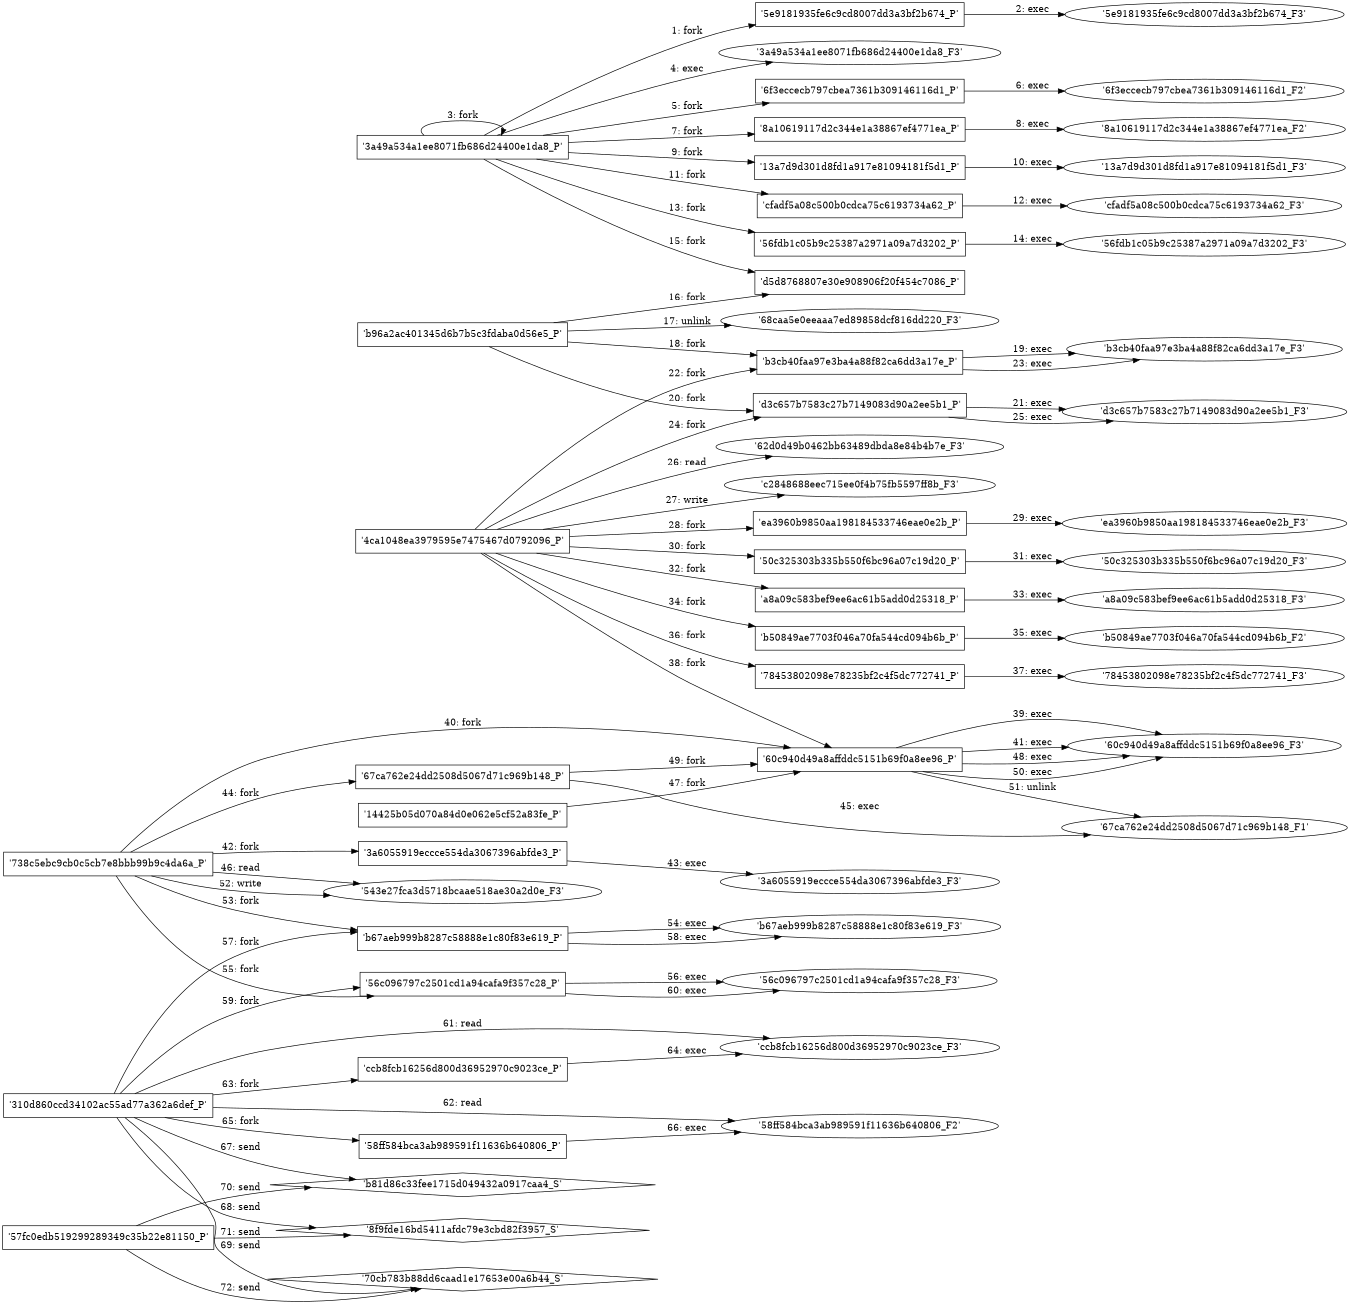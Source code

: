 digraph "D:\Learning\Paper\apt\基于CTI的攻击预警\Dataset\攻击图\ASGfromALLCTI\Threat Roundup for February 12 to February 19.dot" {
rankdir="LR"
size="9"
fixedsize="false"
splines="true"
nodesep=0.3
ranksep=0
fontsize=10
overlap="scalexy"
engine= "neato"
	"'3a49a534a1ee8071fb686d24400e1da8_P'" [node_type=Process shape=box]
	"'5e9181935fe6c9cd8007dd3a3bf2b674_P'" [node_type=Process shape=box]
	"'3a49a534a1ee8071fb686d24400e1da8_P'" -> "'5e9181935fe6c9cd8007dd3a3bf2b674_P'" [label="1: fork"]
	"'5e9181935fe6c9cd8007dd3a3bf2b674_P'" [node_type=Process shape=box]
	"'5e9181935fe6c9cd8007dd3a3bf2b674_F3'" [node_type=File shape=ellipse]
	"'5e9181935fe6c9cd8007dd3a3bf2b674_P'" -> "'5e9181935fe6c9cd8007dd3a3bf2b674_F3'" [label="2: exec"]
	"'3a49a534a1ee8071fb686d24400e1da8_P'" [node_type=Process shape=box]
	"'3a49a534a1ee8071fb686d24400e1da8_P'" [node_type=Process shape=box]
	"'3a49a534a1ee8071fb686d24400e1da8_P'" -> "'3a49a534a1ee8071fb686d24400e1da8_P'" [label="3: fork"]
	"'3a49a534a1ee8071fb686d24400e1da8_P'" [node_type=Process shape=box]
	"'3a49a534a1ee8071fb686d24400e1da8_F3'" [node_type=File shape=ellipse]
	"'3a49a534a1ee8071fb686d24400e1da8_P'" -> "'3a49a534a1ee8071fb686d24400e1da8_F3'" [label="4: exec"]
	"'3a49a534a1ee8071fb686d24400e1da8_P'" [node_type=Process shape=box]
	"'6f3eccecb797cbea7361b309146116d1_P'" [node_type=Process shape=box]
	"'3a49a534a1ee8071fb686d24400e1da8_P'" -> "'6f3eccecb797cbea7361b309146116d1_P'" [label="5: fork"]
	"'6f3eccecb797cbea7361b309146116d1_P'" [node_type=Process shape=box]
	"'6f3eccecb797cbea7361b309146116d1_F2'" [node_type=File shape=ellipse]
	"'6f3eccecb797cbea7361b309146116d1_P'" -> "'6f3eccecb797cbea7361b309146116d1_F2'" [label="6: exec"]
	"'3a49a534a1ee8071fb686d24400e1da8_P'" [node_type=Process shape=box]
	"'8a10619117d2c344e1a38867ef4771ea_P'" [node_type=Process shape=box]
	"'3a49a534a1ee8071fb686d24400e1da8_P'" -> "'8a10619117d2c344e1a38867ef4771ea_P'" [label="7: fork"]
	"'8a10619117d2c344e1a38867ef4771ea_P'" [node_type=Process shape=box]
	"'8a10619117d2c344e1a38867ef4771ea_F2'" [node_type=File shape=ellipse]
	"'8a10619117d2c344e1a38867ef4771ea_P'" -> "'8a10619117d2c344e1a38867ef4771ea_F2'" [label="8: exec"]
	"'3a49a534a1ee8071fb686d24400e1da8_P'" [node_type=Process shape=box]
	"'13a7d9d301d8fd1a917e81094181f5d1_P'" [node_type=Process shape=box]
	"'3a49a534a1ee8071fb686d24400e1da8_P'" -> "'13a7d9d301d8fd1a917e81094181f5d1_P'" [label="9: fork"]
	"'13a7d9d301d8fd1a917e81094181f5d1_P'" [node_type=Process shape=box]
	"'13a7d9d301d8fd1a917e81094181f5d1_F3'" [node_type=File shape=ellipse]
	"'13a7d9d301d8fd1a917e81094181f5d1_P'" -> "'13a7d9d301d8fd1a917e81094181f5d1_F3'" [label="10: exec"]
	"'3a49a534a1ee8071fb686d24400e1da8_P'" [node_type=Process shape=box]
	"'cfadf5a08c500b0cdca75c6193734a62_P'" [node_type=Process shape=box]
	"'3a49a534a1ee8071fb686d24400e1da8_P'" -> "'cfadf5a08c500b0cdca75c6193734a62_P'" [label="11: fork"]
	"'cfadf5a08c500b0cdca75c6193734a62_P'" [node_type=Process shape=box]
	"'cfadf5a08c500b0cdca75c6193734a62_F3'" [node_type=File shape=ellipse]
	"'cfadf5a08c500b0cdca75c6193734a62_P'" -> "'cfadf5a08c500b0cdca75c6193734a62_F3'" [label="12: exec"]
	"'3a49a534a1ee8071fb686d24400e1da8_P'" [node_type=Process shape=box]
	"'56fdb1c05b9c25387a2971a09a7d3202_P'" [node_type=Process shape=box]
	"'3a49a534a1ee8071fb686d24400e1da8_P'" -> "'56fdb1c05b9c25387a2971a09a7d3202_P'" [label="13: fork"]
	"'56fdb1c05b9c25387a2971a09a7d3202_P'" [node_type=Process shape=box]
	"'56fdb1c05b9c25387a2971a09a7d3202_F3'" [node_type=File shape=ellipse]
	"'56fdb1c05b9c25387a2971a09a7d3202_P'" -> "'56fdb1c05b9c25387a2971a09a7d3202_F3'" [label="14: exec"]
	"'3a49a534a1ee8071fb686d24400e1da8_P'" [node_type=Process shape=box]
	"'d5d8768807e30e908906f20f454c7086_P'" [node_type=Process shape=box]
	"'3a49a534a1ee8071fb686d24400e1da8_P'" -> "'d5d8768807e30e908906f20f454c7086_P'" [label="15: fork"]
	"'b96a2ac401345d6b7b5c3fdaba0d56e5_P'" [node_type=Process shape=box]
	"'d5d8768807e30e908906f20f454c7086_P'" [node_type=Process shape=box]
	"'b96a2ac401345d6b7b5c3fdaba0d56e5_P'" -> "'d5d8768807e30e908906f20f454c7086_P'" [label="16: fork"]
	"'68caa5e0eeaaa7ed89858dcf816dd220_F3'" [node_type=file shape=ellipse]
	"'b96a2ac401345d6b7b5c3fdaba0d56e5_P'" [node_type=Process shape=box]
	"'b96a2ac401345d6b7b5c3fdaba0d56e5_P'" -> "'68caa5e0eeaaa7ed89858dcf816dd220_F3'" [label="17: unlink"]
	"'b96a2ac401345d6b7b5c3fdaba0d56e5_P'" [node_type=Process shape=box]
	"'b3cb40faa97e3ba4a88f82ca6dd3a17e_P'" [node_type=Process shape=box]
	"'b96a2ac401345d6b7b5c3fdaba0d56e5_P'" -> "'b3cb40faa97e3ba4a88f82ca6dd3a17e_P'" [label="18: fork"]
	"'b3cb40faa97e3ba4a88f82ca6dd3a17e_P'" [node_type=Process shape=box]
	"'b3cb40faa97e3ba4a88f82ca6dd3a17e_F3'" [node_type=File shape=ellipse]
	"'b3cb40faa97e3ba4a88f82ca6dd3a17e_P'" -> "'b3cb40faa97e3ba4a88f82ca6dd3a17e_F3'" [label="19: exec"]
	"'b96a2ac401345d6b7b5c3fdaba0d56e5_P'" [node_type=Process shape=box]
	"'d3c657b7583c27b7149083d90a2ee5b1_P'" [node_type=Process shape=box]
	"'b96a2ac401345d6b7b5c3fdaba0d56e5_P'" -> "'d3c657b7583c27b7149083d90a2ee5b1_P'" [label="20: fork"]
	"'d3c657b7583c27b7149083d90a2ee5b1_P'" [node_type=Process shape=box]
	"'d3c657b7583c27b7149083d90a2ee5b1_F3'" [node_type=File shape=ellipse]
	"'d3c657b7583c27b7149083d90a2ee5b1_P'" -> "'d3c657b7583c27b7149083d90a2ee5b1_F3'" [label="21: exec"]
	"'4ca1048ea3979595e7475467d0792096_P'" [node_type=Process shape=box]
	"'b3cb40faa97e3ba4a88f82ca6dd3a17e_P'" [node_type=Process shape=box]
	"'4ca1048ea3979595e7475467d0792096_P'" -> "'b3cb40faa97e3ba4a88f82ca6dd3a17e_P'" [label="22: fork"]
	"'b3cb40faa97e3ba4a88f82ca6dd3a17e_P'" [node_type=Process shape=box]
	"'b3cb40faa97e3ba4a88f82ca6dd3a17e_F3'" [node_type=File shape=ellipse]
	"'b3cb40faa97e3ba4a88f82ca6dd3a17e_P'" -> "'b3cb40faa97e3ba4a88f82ca6dd3a17e_F3'" [label="23: exec"]
	"'4ca1048ea3979595e7475467d0792096_P'" [node_type=Process shape=box]
	"'d3c657b7583c27b7149083d90a2ee5b1_P'" [node_type=Process shape=box]
	"'4ca1048ea3979595e7475467d0792096_P'" -> "'d3c657b7583c27b7149083d90a2ee5b1_P'" [label="24: fork"]
	"'d3c657b7583c27b7149083d90a2ee5b1_P'" [node_type=Process shape=box]
	"'d3c657b7583c27b7149083d90a2ee5b1_F3'" [node_type=File shape=ellipse]
	"'d3c657b7583c27b7149083d90a2ee5b1_P'" -> "'d3c657b7583c27b7149083d90a2ee5b1_F3'" [label="25: exec"]
	"'62d0d49b0462bb63489dbda8e84b4b7e_F3'" [node_type=file shape=ellipse]
	"'4ca1048ea3979595e7475467d0792096_P'" [node_type=Process shape=box]
	"'4ca1048ea3979595e7475467d0792096_P'" -> "'62d0d49b0462bb63489dbda8e84b4b7e_F3'" [label="26: read"]
	"'c2848688eec715ee0f4b75fb5597ff8b_F3'" [node_type=file shape=ellipse]
	"'4ca1048ea3979595e7475467d0792096_P'" [node_type=Process shape=box]
	"'4ca1048ea3979595e7475467d0792096_P'" -> "'c2848688eec715ee0f4b75fb5597ff8b_F3'" [label="27: write"]
	"'4ca1048ea3979595e7475467d0792096_P'" [node_type=Process shape=box]
	"'ea3960b9850aa198184533746eae0e2b_P'" [node_type=Process shape=box]
	"'4ca1048ea3979595e7475467d0792096_P'" -> "'ea3960b9850aa198184533746eae0e2b_P'" [label="28: fork"]
	"'ea3960b9850aa198184533746eae0e2b_P'" [node_type=Process shape=box]
	"'ea3960b9850aa198184533746eae0e2b_F3'" [node_type=File shape=ellipse]
	"'ea3960b9850aa198184533746eae0e2b_P'" -> "'ea3960b9850aa198184533746eae0e2b_F3'" [label="29: exec"]
	"'4ca1048ea3979595e7475467d0792096_P'" [node_type=Process shape=box]
	"'50c325303b335b550f6bc96a07c19d20_P'" [node_type=Process shape=box]
	"'4ca1048ea3979595e7475467d0792096_P'" -> "'50c325303b335b550f6bc96a07c19d20_P'" [label="30: fork"]
	"'50c325303b335b550f6bc96a07c19d20_P'" [node_type=Process shape=box]
	"'50c325303b335b550f6bc96a07c19d20_F3'" [node_type=File shape=ellipse]
	"'50c325303b335b550f6bc96a07c19d20_P'" -> "'50c325303b335b550f6bc96a07c19d20_F3'" [label="31: exec"]
	"'4ca1048ea3979595e7475467d0792096_P'" [node_type=Process shape=box]
	"'a8a09c583bef9ee6ac61b5add0d25318_P'" [node_type=Process shape=box]
	"'4ca1048ea3979595e7475467d0792096_P'" -> "'a8a09c583bef9ee6ac61b5add0d25318_P'" [label="32: fork"]
	"'a8a09c583bef9ee6ac61b5add0d25318_P'" [node_type=Process shape=box]
	"'a8a09c583bef9ee6ac61b5add0d25318_F3'" [node_type=File shape=ellipse]
	"'a8a09c583bef9ee6ac61b5add0d25318_P'" -> "'a8a09c583bef9ee6ac61b5add0d25318_F3'" [label="33: exec"]
	"'4ca1048ea3979595e7475467d0792096_P'" [node_type=Process shape=box]
	"'b50849ae7703f046a70fa544cd094b6b_P'" [node_type=Process shape=box]
	"'4ca1048ea3979595e7475467d0792096_P'" -> "'b50849ae7703f046a70fa544cd094b6b_P'" [label="34: fork"]
	"'b50849ae7703f046a70fa544cd094b6b_P'" [node_type=Process shape=box]
	"'b50849ae7703f046a70fa544cd094b6b_F2'" [node_type=File shape=ellipse]
	"'b50849ae7703f046a70fa544cd094b6b_P'" -> "'b50849ae7703f046a70fa544cd094b6b_F2'" [label="35: exec"]
	"'4ca1048ea3979595e7475467d0792096_P'" [node_type=Process shape=box]
	"'78453802098e78235bf2c4f5dc772741_P'" [node_type=Process shape=box]
	"'4ca1048ea3979595e7475467d0792096_P'" -> "'78453802098e78235bf2c4f5dc772741_P'" [label="36: fork"]
	"'78453802098e78235bf2c4f5dc772741_P'" [node_type=Process shape=box]
	"'78453802098e78235bf2c4f5dc772741_F3'" [node_type=File shape=ellipse]
	"'78453802098e78235bf2c4f5dc772741_P'" -> "'78453802098e78235bf2c4f5dc772741_F3'" [label="37: exec"]
	"'4ca1048ea3979595e7475467d0792096_P'" [node_type=Process shape=box]
	"'60c940d49a8affddc5151b69f0a8ee96_P'" [node_type=Process shape=box]
	"'4ca1048ea3979595e7475467d0792096_P'" -> "'60c940d49a8affddc5151b69f0a8ee96_P'" [label="38: fork"]
	"'60c940d49a8affddc5151b69f0a8ee96_P'" [node_type=Process shape=box]
	"'60c940d49a8affddc5151b69f0a8ee96_F3'" [node_type=File shape=ellipse]
	"'60c940d49a8affddc5151b69f0a8ee96_P'" -> "'60c940d49a8affddc5151b69f0a8ee96_F3'" [label="39: exec"]
	"'738c5ebc9cb0c5cb7e8bbb99b9c4da6a_P'" [node_type=Process shape=box]
	"'60c940d49a8affddc5151b69f0a8ee96_P'" [node_type=Process shape=box]
	"'738c5ebc9cb0c5cb7e8bbb99b9c4da6a_P'" -> "'60c940d49a8affddc5151b69f0a8ee96_P'" [label="40: fork"]
	"'60c940d49a8affddc5151b69f0a8ee96_P'" [node_type=Process shape=box]
	"'60c940d49a8affddc5151b69f0a8ee96_F3'" [node_type=File shape=ellipse]
	"'60c940d49a8affddc5151b69f0a8ee96_P'" -> "'60c940d49a8affddc5151b69f0a8ee96_F3'" [label="41: exec"]
	"'738c5ebc9cb0c5cb7e8bbb99b9c4da6a_P'" [node_type=Process shape=box]
	"'3a6055919eccce554da3067396abfde3_P'" [node_type=Process shape=box]
	"'738c5ebc9cb0c5cb7e8bbb99b9c4da6a_P'" -> "'3a6055919eccce554da3067396abfde3_P'" [label="42: fork"]
	"'3a6055919eccce554da3067396abfde3_P'" [node_type=Process shape=box]
	"'3a6055919eccce554da3067396abfde3_F3'" [node_type=File shape=ellipse]
	"'3a6055919eccce554da3067396abfde3_P'" -> "'3a6055919eccce554da3067396abfde3_F3'" [label="43: exec"]
	"'738c5ebc9cb0c5cb7e8bbb99b9c4da6a_P'" [node_type=Process shape=box]
	"'67ca762e24dd2508d5067d71c969b148_P'" [node_type=Process shape=box]
	"'738c5ebc9cb0c5cb7e8bbb99b9c4da6a_P'" -> "'67ca762e24dd2508d5067d71c969b148_P'" [label="44: fork"]
	"'67ca762e24dd2508d5067d71c969b148_P'" [node_type=Process shape=box]
	"'67ca762e24dd2508d5067d71c969b148_F1'" [node_type=File shape=ellipse]
	"'67ca762e24dd2508d5067d71c969b148_P'" -> "'67ca762e24dd2508d5067d71c969b148_F1'" [label="45: exec"]
	"'543e27fca3d5718bcaae518ae30a2d0e_F3'" [node_type=file shape=ellipse]
	"'738c5ebc9cb0c5cb7e8bbb99b9c4da6a_P'" [node_type=Process shape=box]
	"'738c5ebc9cb0c5cb7e8bbb99b9c4da6a_P'" -> "'543e27fca3d5718bcaae518ae30a2d0e_F3'" [label="46: read"]
	"'14425b05d070a84d0e062e5cf52a83fe_P'" [node_type=Process shape=box]
	"'60c940d49a8affddc5151b69f0a8ee96_P'" [node_type=Process shape=box]
	"'14425b05d070a84d0e062e5cf52a83fe_P'" -> "'60c940d49a8affddc5151b69f0a8ee96_P'" [label="47: fork"]
	"'60c940d49a8affddc5151b69f0a8ee96_P'" [node_type=Process shape=box]
	"'60c940d49a8affddc5151b69f0a8ee96_F3'" [node_type=File shape=ellipse]
	"'60c940d49a8affddc5151b69f0a8ee96_P'" -> "'60c940d49a8affddc5151b69f0a8ee96_F3'" [label="48: exec"]
	"'67ca762e24dd2508d5067d71c969b148_P'" [node_type=Process shape=box]
	"'60c940d49a8affddc5151b69f0a8ee96_P'" [node_type=Process shape=box]
	"'67ca762e24dd2508d5067d71c969b148_P'" -> "'60c940d49a8affddc5151b69f0a8ee96_P'" [label="49: fork"]
	"'60c940d49a8affddc5151b69f0a8ee96_P'" [node_type=Process shape=box]
	"'60c940d49a8affddc5151b69f0a8ee96_F3'" [node_type=File shape=ellipse]
	"'60c940d49a8affddc5151b69f0a8ee96_P'" -> "'60c940d49a8affddc5151b69f0a8ee96_F3'" [label="50: exec"]
	"'67ca762e24dd2508d5067d71c969b148_F1'" [node_type=file shape=ellipse]
	"'60c940d49a8affddc5151b69f0a8ee96_P'" [node_type=Process shape=box]
	"'60c940d49a8affddc5151b69f0a8ee96_P'" -> "'67ca762e24dd2508d5067d71c969b148_F1'" [label="51: unlink"]
	"'543e27fca3d5718bcaae518ae30a2d0e_F3'" [node_type=file shape=ellipse]
	"'738c5ebc9cb0c5cb7e8bbb99b9c4da6a_P'" [node_type=Process shape=box]
	"'738c5ebc9cb0c5cb7e8bbb99b9c4da6a_P'" -> "'543e27fca3d5718bcaae518ae30a2d0e_F3'" [label="52: write"]
	"'738c5ebc9cb0c5cb7e8bbb99b9c4da6a_P'" [node_type=Process shape=box]
	"'b67aeb999b8287c58888e1c80f83e619_P'" [node_type=Process shape=box]
	"'738c5ebc9cb0c5cb7e8bbb99b9c4da6a_P'" -> "'b67aeb999b8287c58888e1c80f83e619_P'" [label="53: fork"]
	"'b67aeb999b8287c58888e1c80f83e619_P'" [node_type=Process shape=box]
	"'b67aeb999b8287c58888e1c80f83e619_F3'" [node_type=File shape=ellipse]
	"'b67aeb999b8287c58888e1c80f83e619_P'" -> "'b67aeb999b8287c58888e1c80f83e619_F3'" [label="54: exec"]
	"'738c5ebc9cb0c5cb7e8bbb99b9c4da6a_P'" [node_type=Process shape=box]
	"'56c096797c2501cd1a94cafa9f357c28_P'" [node_type=Process shape=box]
	"'738c5ebc9cb0c5cb7e8bbb99b9c4da6a_P'" -> "'56c096797c2501cd1a94cafa9f357c28_P'" [label="55: fork"]
	"'56c096797c2501cd1a94cafa9f357c28_P'" [node_type=Process shape=box]
	"'56c096797c2501cd1a94cafa9f357c28_F3'" [node_type=File shape=ellipse]
	"'56c096797c2501cd1a94cafa9f357c28_P'" -> "'56c096797c2501cd1a94cafa9f357c28_F3'" [label="56: exec"]
	"'310d860ccd34102ac55ad77a362a6def_P'" [node_type=Process shape=box]
	"'b67aeb999b8287c58888e1c80f83e619_P'" [node_type=Process shape=box]
	"'310d860ccd34102ac55ad77a362a6def_P'" -> "'b67aeb999b8287c58888e1c80f83e619_P'" [label="57: fork"]
	"'b67aeb999b8287c58888e1c80f83e619_P'" [node_type=Process shape=box]
	"'b67aeb999b8287c58888e1c80f83e619_F3'" [node_type=File shape=ellipse]
	"'b67aeb999b8287c58888e1c80f83e619_P'" -> "'b67aeb999b8287c58888e1c80f83e619_F3'" [label="58: exec"]
	"'310d860ccd34102ac55ad77a362a6def_P'" [node_type=Process shape=box]
	"'56c096797c2501cd1a94cafa9f357c28_P'" [node_type=Process shape=box]
	"'310d860ccd34102ac55ad77a362a6def_P'" -> "'56c096797c2501cd1a94cafa9f357c28_P'" [label="59: fork"]
	"'56c096797c2501cd1a94cafa9f357c28_P'" [node_type=Process shape=box]
	"'56c096797c2501cd1a94cafa9f357c28_F3'" [node_type=File shape=ellipse]
	"'56c096797c2501cd1a94cafa9f357c28_P'" -> "'56c096797c2501cd1a94cafa9f357c28_F3'" [label="60: exec"]
	"'ccb8fcb16256d800d36952970c9023ce_F3'" [node_type=file shape=ellipse]
	"'310d860ccd34102ac55ad77a362a6def_P'" [node_type=Process shape=box]
	"'310d860ccd34102ac55ad77a362a6def_P'" -> "'ccb8fcb16256d800d36952970c9023ce_F3'" [label="61: read"]
	"'58ff584bca3ab989591f11636b640806_F2'" [node_type=file shape=ellipse]
	"'310d860ccd34102ac55ad77a362a6def_P'" [node_type=Process shape=box]
	"'310d860ccd34102ac55ad77a362a6def_P'" -> "'58ff584bca3ab989591f11636b640806_F2'" [label="62: read"]
	"'310d860ccd34102ac55ad77a362a6def_P'" [node_type=Process shape=box]
	"'ccb8fcb16256d800d36952970c9023ce_P'" [node_type=Process shape=box]
	"'310d860ccd34102ac55ad77a362a6def_P'" -> "'ccb8fcb16256d800d36952970c9023ce_P'" [label="63: fork"]
	"'ccb8fcb16256d800d36952970c9023ce_P'" [node_type=Process shape=box]
	"'ccb8fcb16256d800d36952970c9023ce_F3'" [node_type=File shape=ellipse]
	"'ccb8fcb16256d800d36952970c9023ce_P'" -> "'ccb8fcb16256d800d36952970c9023ce_F3'" [label="64: exec"]
	"'310d860ccd34102ac55ad77a362a6def_P'" [node_type=Process shape=box]
	"'58ff584bca3ab989591f11636b640806_P'" [node_type=Process shape=box]
	"'310d860ccd34102ac55ad77a362a6def_P'" -> "'58ff584bca3ab989591f11636b640806_P'" [label="65: fork"]
	"'58ff584bca3ab989591f11636b640806_P'" [node_type=Process shape=box]
	"'58ff584bca3ab989591f11636b640806_F2'" [node_type=File shape=ellipse]
	"'58ff584bca3ab989591f11636b640806_P'" -> "'58ff584bca3ab989591f11636b640806_F2'" [label="66: exec"]
	"'b81d86c33fee1715d049432a0917caa4_S'" [node_type=Socket shape=diamond]
	"'310d860ccd34102ac55ad77a362a6def_P'" [node_type=Process shape=box]
	"'310d860ccd34102ac55ad77a362a6def_P'" -> "'b81d86c33fee1715d049432a0917caa4_S'" [label="67: send"]
	"'8f9fde16bd5411afdc79e3cbd82f3957_S'" [node_type=Socket shape=diamond]
	"'310d860ccd34102ac55ad77a362a6def_P'" [node_type=Process shape=box]
	"'310d860ccd34102ac55ad77a362a6def_P'" -> "'8f9fde16bd5411afdc79e3cbd82f3957_S'" [label="68: send"]
	"'70cb783b88dd6caad1e17653e00a6b44_S'" [node_type=Socket shape=diamond]
	"'310d860ccd34102ac55ad77a362a6def_P'" [node_type=Process shape=box]
	"'310d860ccd34102ac55ad77a362a6def_P'" -> "'70cb783b88dd6caad1e17653e00a6b44_S'" [label="69: send"]
	"'b81d86c33fee1715d049432a0917caa4_S'" [node_type=Socket shape=diamond]
	"'57fc0edb519299289349c35b22e81150_P'" [node_type=Process shape=box]
	"'57fc0edb519299289349c35b22e81150_P'" -> "'b81d86c33fee1715d049432a0917caa4_S'" [label="70: send"]
	"'8f9fde16bd5411afdc79e3cbd82f3957_S'" [node_type=Socket shape=diamond]
	"'57fc0edb519299289349c35b22e81150_P'" [node_type=Process shape=box]
	"'57fc0edb519299289349c35b22e81150_P'" -> "'8f9fde16bd5411afdc79e3cbd82f3957_S'" [label="71: send"]
	"'70cb783b88dd6caad1e17653e00a6b44_S'" [node_type=Socket shape=diamond]
	"'57fc0edb519299289349c35b22e81150_P'" [node_type=Process shape=box]
	"'57fc0edb519299289349c35b22e81150_P'" -> "'70cb783b88dd6caad1e17653e00a6b44_S'" [label="72: send"]
}
